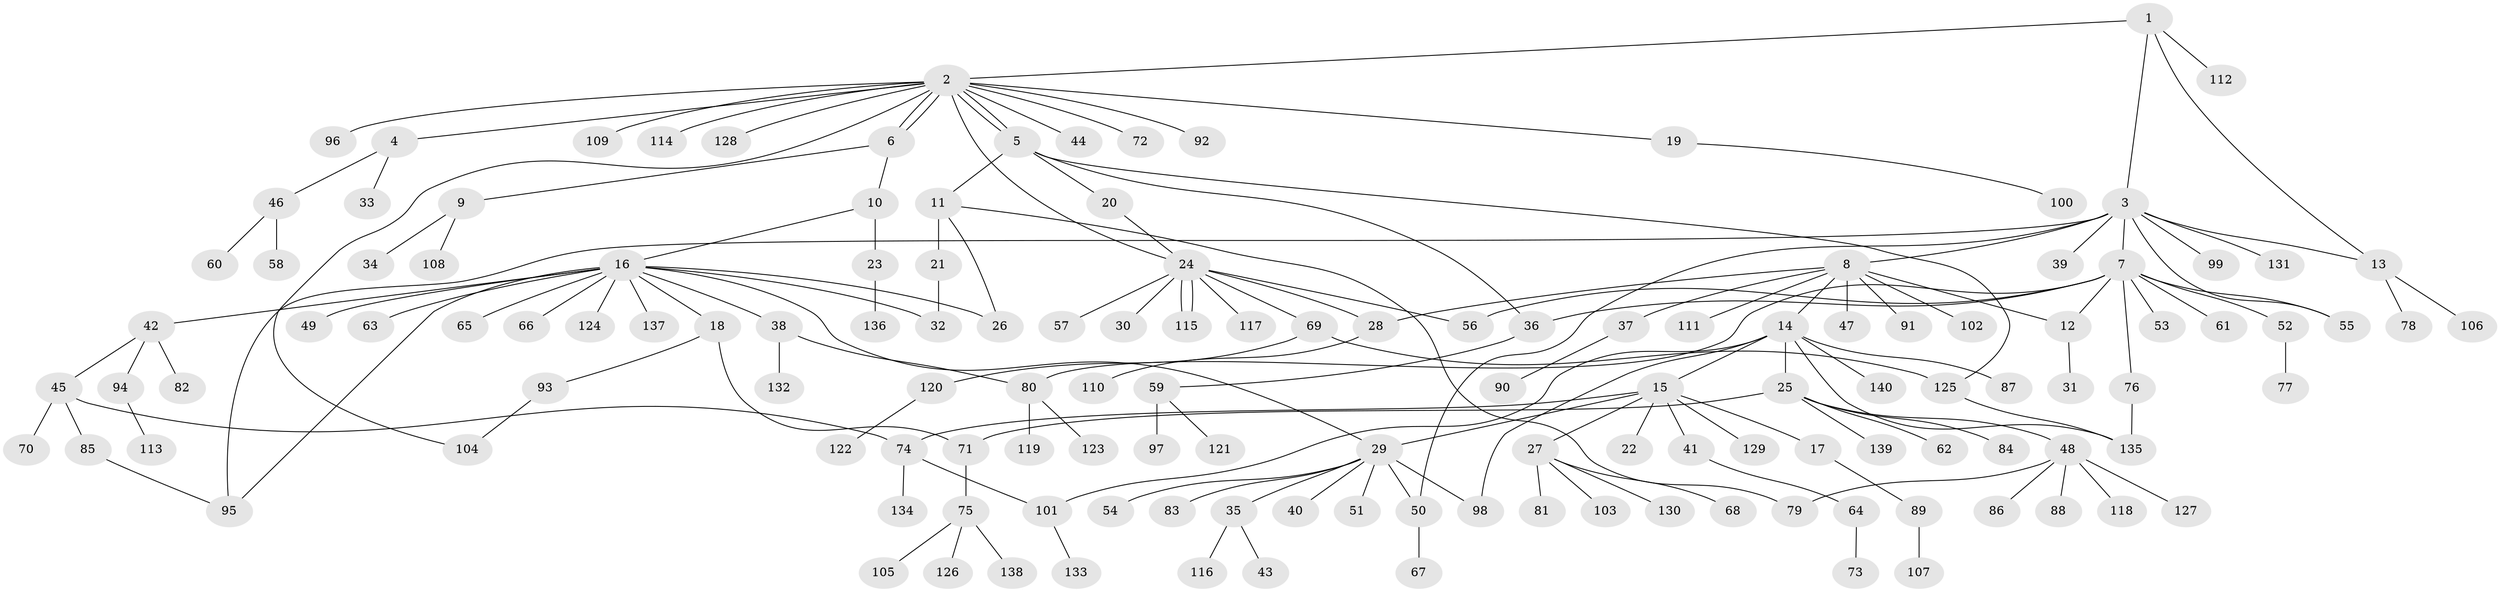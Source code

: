// coarse degree distribution, {3: 0.15492957746478872, 7: 0.056338028169014086, 6: 0.056338028169014086, 2: 0.22535211267605634, 5: 0.028169014084507043, 4: 0.08450704225352113, 1: 0.38028169014084506, 8: 0.014084507042253521}
// Generated by graph-tools (version 1.1) at 2025/50/03/04/25 22:50:08]
// undirected, 140 vertices, 165 edges
graph export_dot {
  node [color=gray90,style=filled];
  1;
  2;
  3;
  4;
  5;
  6;
  7;
  8;
  9;
  10;
  11;
  12;
  13;
  14;
  15;
  16;
  17;
  18;
  19;
  20;
  21;
  22;
  23;
  24;
  25;
  26;
  27;
  28;
  29;
  30;
  31;
  32;
  33;
  34;
  35;
  36;
  37;
  38;
  39;
  40;
  41;
  42;
  43;
  44;
  45;
  46;
  47;
  48;
  49;
  50;
  51;
  52;
  53;
  54;
  55;
  56;
  57;
  58;
  59;
  60;
  61;
  62;
  63;
  64;
  65;
  66;
  67;
  68;
  69;
  70;
  71;
  72;
  73;
  74;
  75;
  76;
  77;
  78;
  79;
  80;
  81;
  82;
  83;
  84;
  85;
  86;
  87;
  88;
  89;
  90;
  91;
  92;
  93;
  94;
  95;
  96;
  97;
  98;
  99;
  100;
  101;
  102;
  103;
  104;
  105;
  106;
  107;
  108;
  109;
  110;
  111;
  112;
  113;
  114;
  115;
  116;
  117;
  118;
  119;
  120;
  121;
  122;
  123;
  124;
  125;
  126;
  127;
  128;
  129;
  130;
  131;
  132;
  133;
  134;
  135;
  136;
  137;
  138;
  139;
  140;
  1 -- 2;
  1 -- 3;
  1 -- 13;
  1 -- 112;
  2 -- 4;
  2 -- 5;
  2 -- 5;
  2 -- 6;
  2 -- 6;
  2 -- 19;
  2 -- 24;
  2 -- 44;
  2 -- 72;
  2 -- 92;
  2 -- 96;
  2 -- 104;
  2 -- 109;
  2 -- 114;
  2 -- 128;
  3 -- 7;
  3 -- 8;
  3 -- 13;
  3 -- 39;
  3 -- 50;
  3 -- 55;
  3 -- 95;
  3 -- 99;
  3 -- 131;
  4 -- 33;
  4 -- 46;
  5 -- 11;
  5 -- 20;
  5 -- 36;
  5 -- 125;
  6 -- 9;
  6 -- 10;
  7 -- 12;
  7 -- 36;
  7 -- 52;
  7 -- 53;
  7 -- 55;
  7 -- 56;
  7 -- 61;
  7 -- 76;
  7 -- 80;
  8 -- 12;
  8 -- 14;
  8 -- 28;
  8 -- 37;
  8 -- 47;
  8 -- 91;
  8 -- 102;
  8 -- 111;
  9 -- 34;
  9 -- 108;
  10 -- 16;
  10 -- 23;
  11 -- 21;
  11 -- 26;
  11 -- 79;
  12 -- 31;
  13 -- 78;
  13 -- 106;
  14 -- 15;
  14 -- 25;
  14 -- 87;
  14 -- 98;
  14 -- 101;
  14 -- 135;
  14 -- 140;
  15 -- 17;
  15 -- 22;
  15 -- 27;
  15 -- 29;
  15 -- 41;
  15 -- 74;
  15 -- 129;
  16 -- 18;
  16 -- 26;
  16 -- 29;
  16 -- 32;
  16 -- 38;
  16 -- 42;
  16 -- 49;
  16 -- 63;
  16 -- 65;
  16 -- 66;
  16 -- 95;
  16 -- 124;
  16 -- 137;
  17 -- 89;
  18 -- 71;
  18 -- 93;
  19 -- 100;
  20 -- 24;
  21 -- 32;
  23 -- 136;
  24 -- 28;
  24 -- 30;
  24 -- 56;
  24 -- 57;
  24 -- 69;
  24 -- 115;
  24 -- 115;
  24 -- 117;
  25 -- 48;
  25 -- 62;
  25 -- 71;
  25 -- 84;
  25 -- 139;
  27 -- 68;
  27 -- 81;
  27 -- 103;
  27 -- 130;
  28 -- 110;
  29 -- 35;
  29 -- 40;
  29 -- 50;
  29 -- 51;
  29 -- 54;
  29 -- 83;
  29 -- 98;
  35 -- 43;
  35 -- 116;
  36 -- 59;
  37 -- 90;
  38 -- 80;
  38 -- 132;
  41 -- 64;
  42 -- 45;
  42 -- 82;
  42 -- 94;
  45 -- 70;
  45 -- 74;
  45 -- 85;
  46 -- 58;
  46 -- 60;
  48 -- 79;
  48 -- 86;
  48 -- 88;
  48 -- 118;
  48 -- 127;
  50 -- 67;
  52 -- 77;
  59 -- 97;
  59 -- 121;
  64 -- 73;
  69 -- 120;
  69 -- 125;
  71 -- 75;
  74 -- 101;
  74 -- 134;
  75 -- 105;
  75 -- 126;
  75 -- 138;
  76 -- 135;
  80 -- 119;
  80 -- 123;
  85 -- 95;
  89 -- 107;
  93 -- 104;
  94 -- 113;
  101 -- 133;
  120 -- 122;
  125 -- 135;
}
